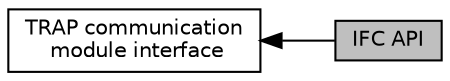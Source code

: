 digraph "IFC API"
{
  edge [fontname="Helvetica",fontsize="10",labelfontname="Helvetica",labelfontsize="10"];
  node [fontname="Helvetica",fontsize="10",shape=record];
  rankdir=LR;
  Node0 [label="IFC API",height=0.2,width=0.4,color="black", fillcolor="grey75", style="filled", fontcolor="black"];
  Node1 [label="TRAP communication\l module interface",height=0.2,width=0.4,color="black", fillcolor="white", style="filled",URL="$group__trap__ifc.html"];
  Node1->Node0 [shape=plaintext, dir="back", style="solid"];
}

